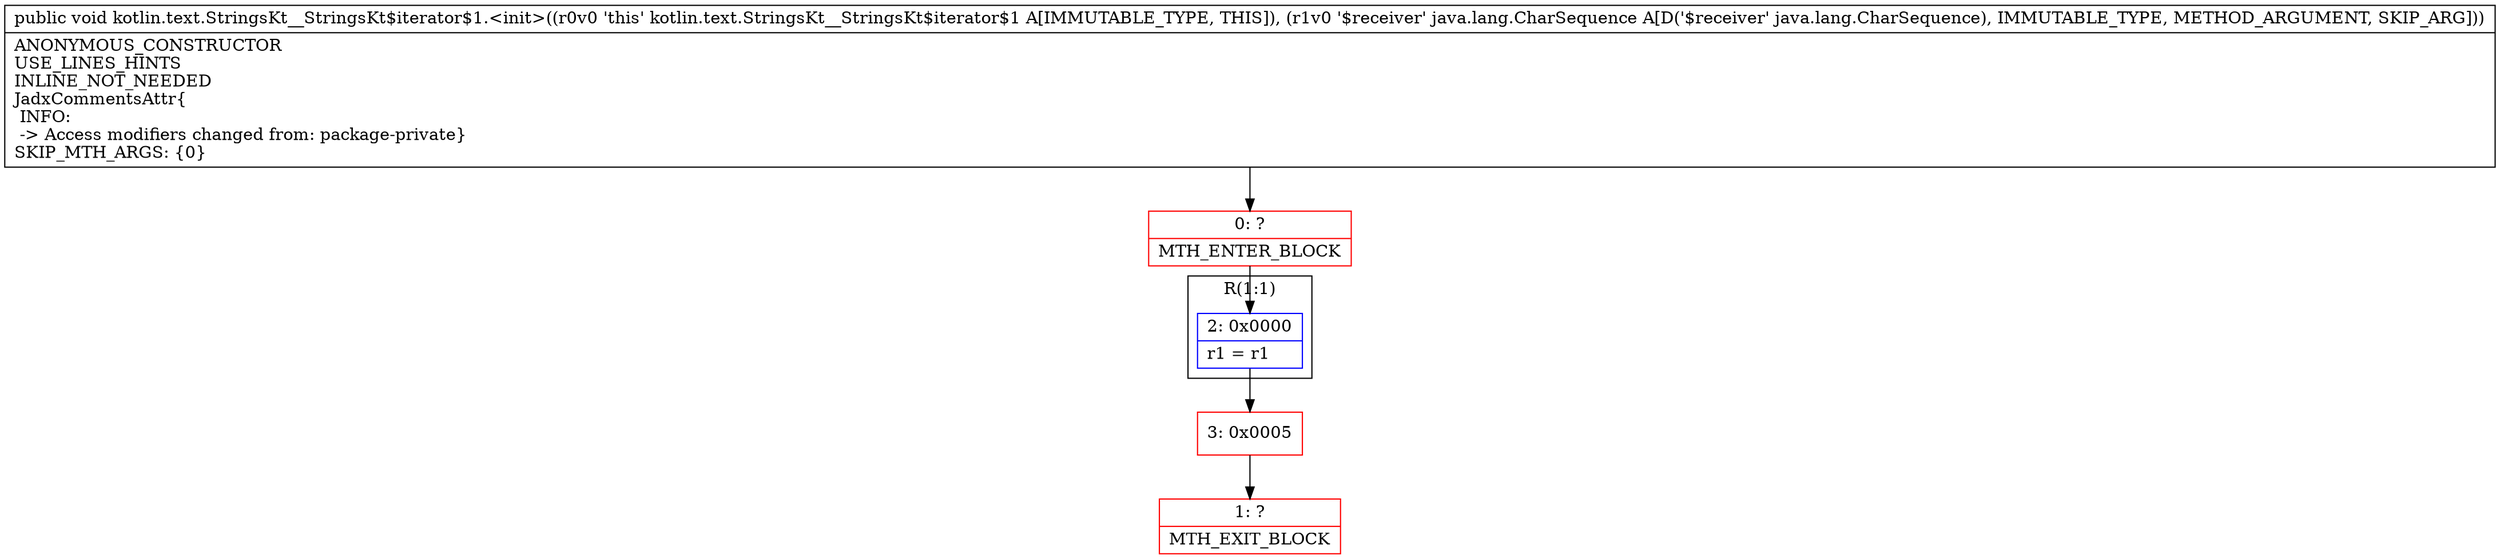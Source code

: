 digraph "CFG forkotlin.text.StringsKt__StringsKt$iterator$1.\<init\>(Ljava\/lang\/CharSequence;)V" {
subgraph cluster_Region_2040250736 {
label = "R(1:1)";
node [shape=record,color=blue];
Node_2 [shape=record,label="{2\:\ 0x0000|r1 = r1\l}"];
}
Node_0 [shape=record,color=red,label="{0\:\ ?|MTH_ENTER_BLOCK\l}"];
Node_3 [shape=record,color=red,label="{3\:\ 0x0005}"];
Node_1 [shape=record,color=red,label="{1\:\ ?|MTH_EXIT_BLOCK\l}"];
MethodNode[shape=record,label="{public void kotlin.text.StringsKt__StringsKt$iterator$1.\<init\>((r0v0 'this' kotlin.text.StringsKt__StringsKt$iterator$1 A[IMMUTABLE_TYPE, THIS]), (r1v0 '$receiver' java.lang.CharSequence A[D('$receiver' java.lang.CharSequence), IMMUTABLE_TYPE, METHOD_ARGUMENT, SKIP_ARG]))  | ANONYMOUS_CONSTRUCTOR\lUSE_LINES_HINTS\lINLINE_NOT_NEEDED\lJadxCommentsAttr\{\l INFO: \l \-\> Access modifiers changed from: package\-private\}\lSKIP_MTH_ARGS: \{0\}\l}"];
MethodNode -> Node_0;Node_2 -> Node_3;
Node_0 -> Node_2;
Node_3 -> Node_1;
}

